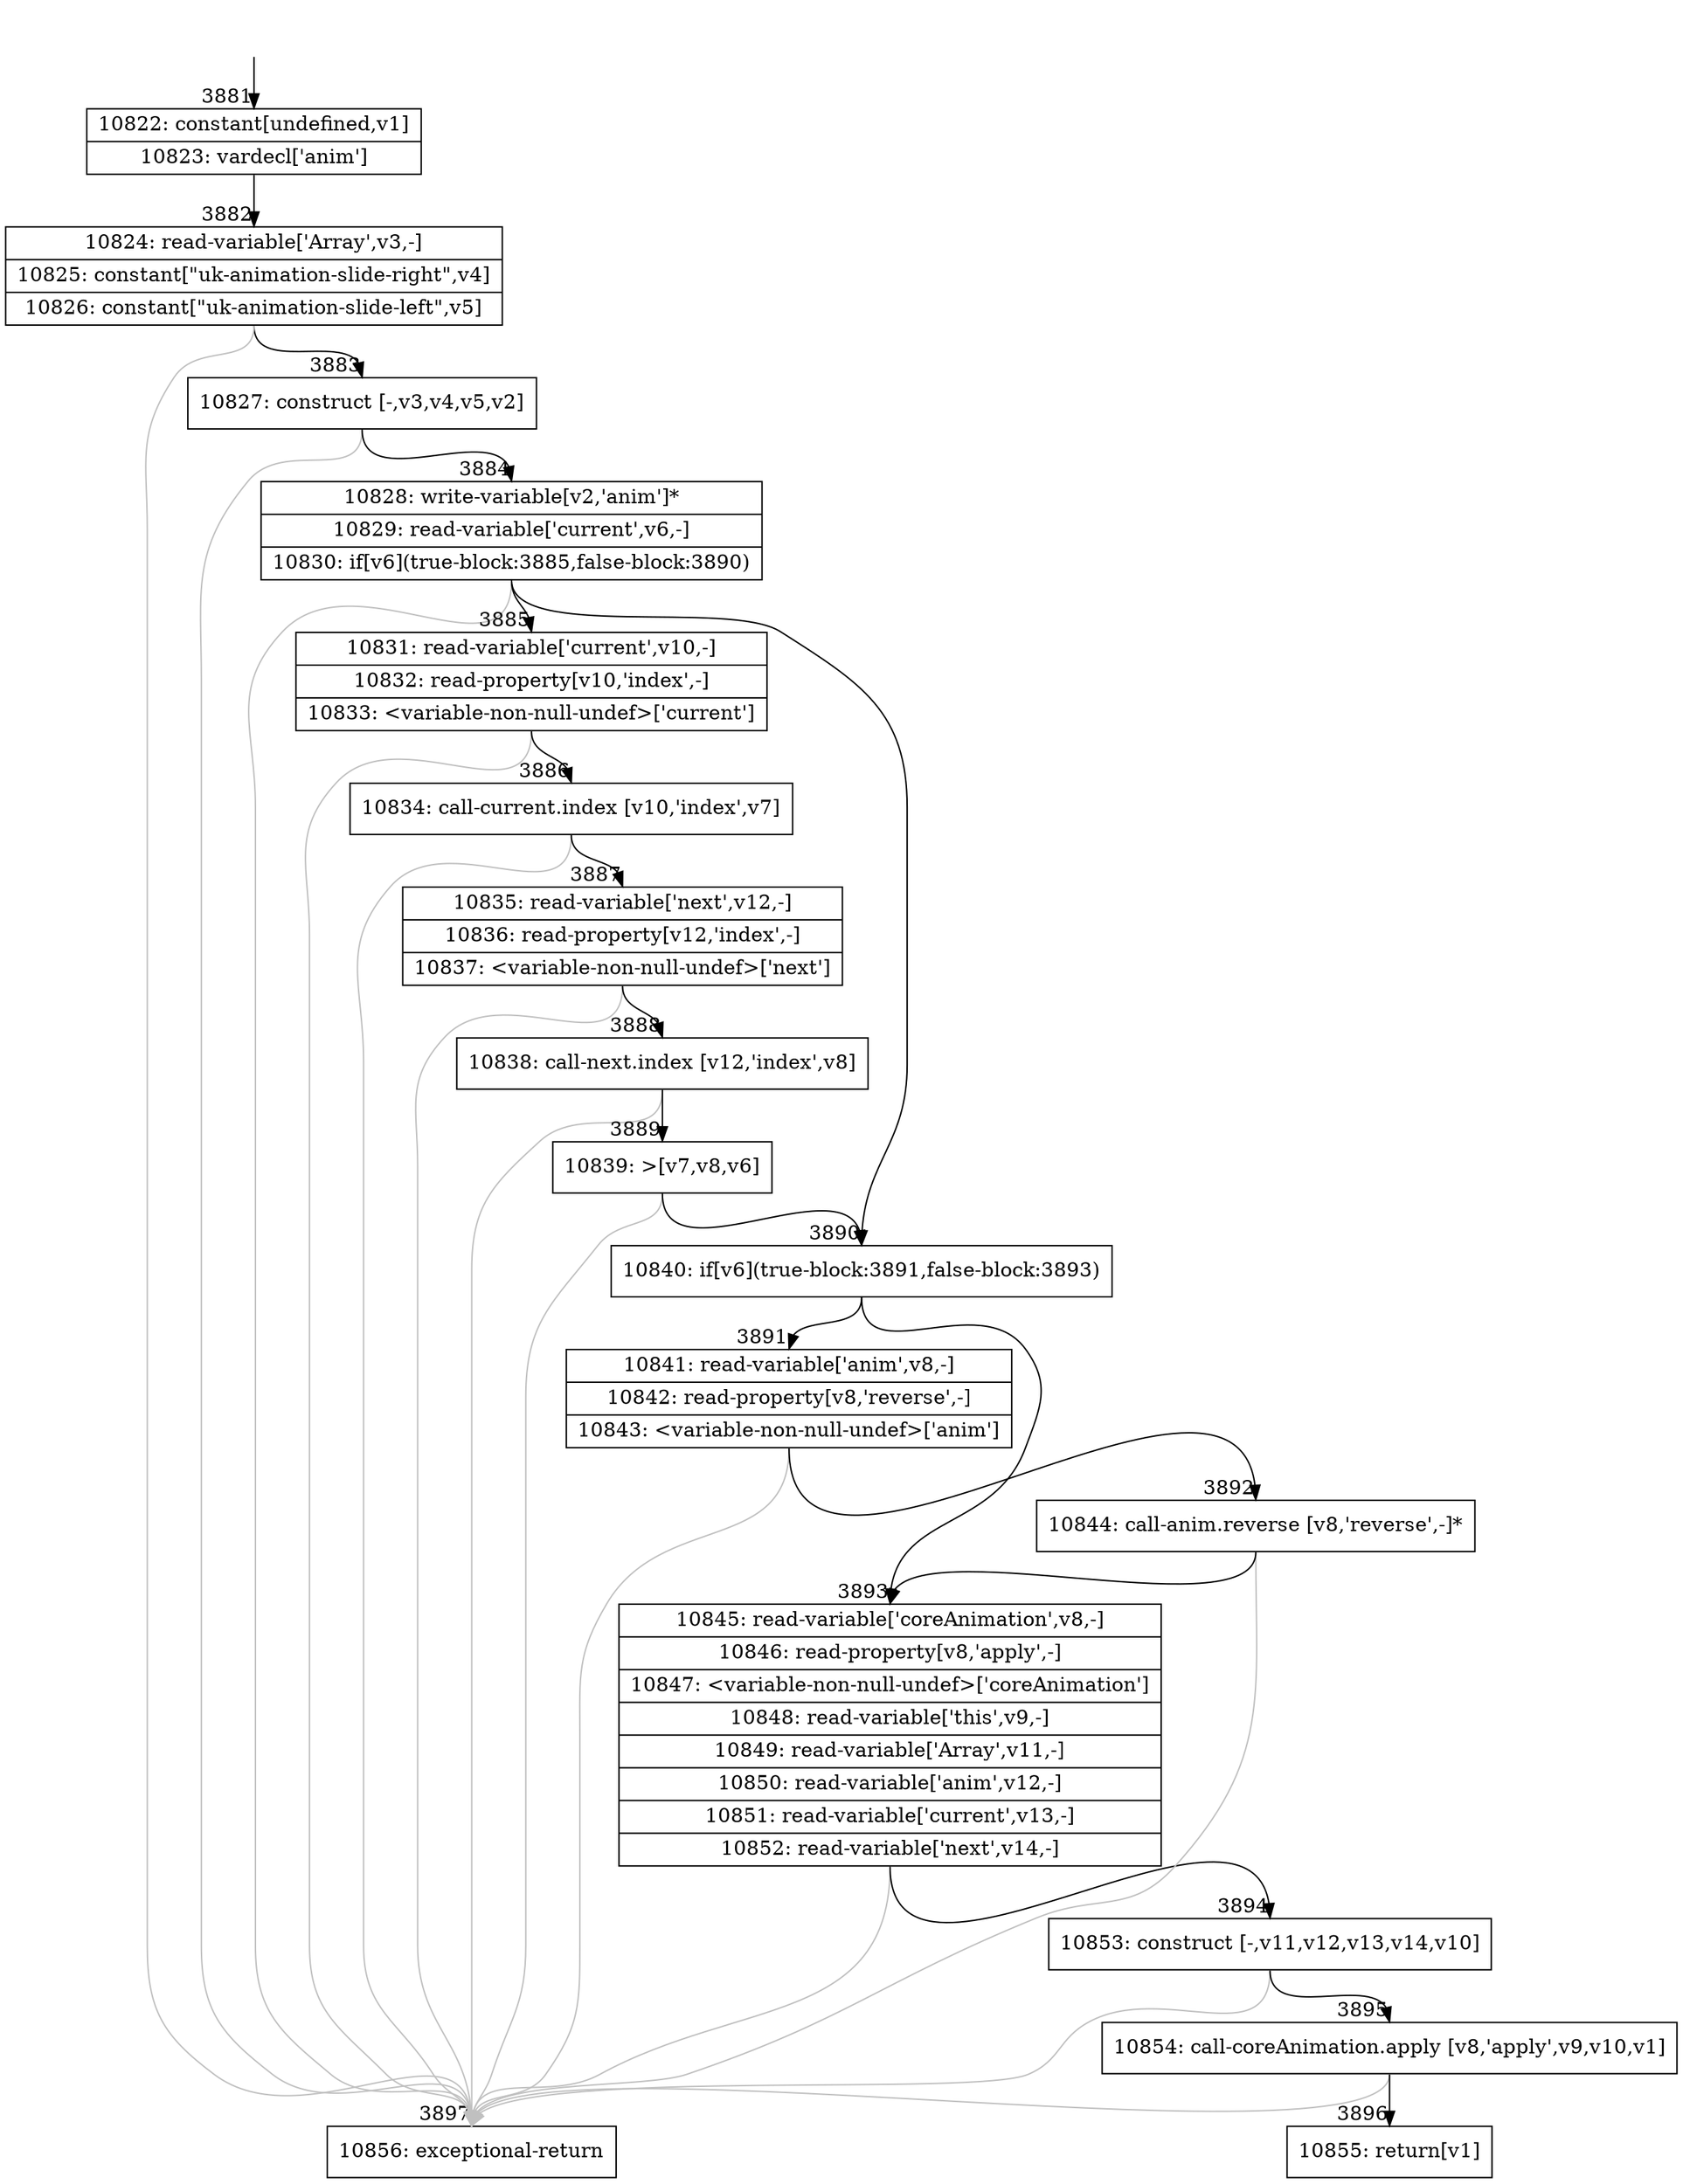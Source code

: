 digraph {
rankdir="TD"
BB_entry290[shape=none,label=""];
BB_entry290 -> BB3881 [tailport=s, headport=n, headlabel="    3881"]
BB3881 [shape=record label="{10822: constant[undefined,v1]|10823: vardecl['anim']}" ] 
BB3881 -> BB3882 [tailport=s, headport=n, headlabel="      3882"]
BB3882 [shape=record label="{10824: read-variable['Array',v3,-]|10825: constant[\"uk-animation-slide-right\",v4]|10826: constant[\"uk-animation-slide-left\",v5]}" ] 
BB3882 -> BB3883 [tailport=s, headport=n, headlabel="      3883"]
BB3882 -> BB3897 [tailport=s, headport=n, color=gray, headlabel="      3897"]
BB3883 [shape=record label="{10827: construct [-,v3,v4,v5,v2]}" ] 
BB3883 -> BB3884 [tailport=s, headport=n, headlabel="      3884"]
BB3883 -> BB3897 [tailport=s, headport=n, color=gray]
BB3884 [shape=record label="{10828: write-variable[v2,'anim']*|10829: read-variable['current',v6,-]|10830: if[v6](true-block:3885,false-block:3890)}" ] 
BB3884 -> BB3890 [tailport=s, headport=n, headlabel="      3890"]
BB3884 -> BB3885 [tailport=s, headport=n, headlabel="      3885"]
BB3884 -> BB3897 [tailport=s, headport=n, color=gray]
BB3885 [shape=record label="{10831: read-variable['current',v10,-]|10832: read-property[v10,'index',-]|10833: \<variable-non-null-undef\>['current']}" ] 
BB3885 -> BB3886 [tailport=s, headport=n, headlabel="      3886"]
BB3885 -> BB3897 [tailport=s, headport=n, color=gray]
BB3886 [shape=record label="{10834: call-current.index [v10,'index',v7]}" ] 
BB3886 -> BB3887 [tailport=s, headport=n, headlabel="      3887"]
BB3886 -> BB3897 [tailport=s, headport=n, color=gray]
BB3887 [shape=record label="{10835: read-variable['next',v12,-]|10836: read-property[v12,'index',-]|10837: \<variable-non-null-undef\>['next']}" ] 
BB3887 -> BB3888 [tailport=s, headport=n, headlabel="      3888"]
BB3887 -> BB3897 [tailport=s, headport=n, color=gray]
BB3888 [shape=record label="{10838: call-next.index [v12,'index',v8]}" ] 
BB3888 -> BB3889 [tailport=s, headport=n, headlabel="      3889"]
BB3888 -> BB3897 [tailport=s, headport=n, color=gray]
BB3889 [shape=record label="{10839: \>[v7,v8,v6]}" ] 
BB3889 -> BB3890 [tailport=s, headport=n]
BB3889 -> BB3897 [tailport=s, headport=n, color=gray]
BB3890 [shape=record label="{10840: if[v6](true-block:3891,false-block:3893)}" ] 
BB3890 -> BB3891 [tailport=s, headport=n, headlabel="      3891"]
BB3890 -> BB3893 [tailport=s, headport=n, headlabel="      3893"]
BB3891 [shape=record label="{10841: read-variable['anim',v8,-]|10842: read-property[v8,'reverse',-]|10843: \<variable-non-null-undef\>['anim']}" ] 
BB3891 -> BB3892 [tailport=s, headport=n, headlabel="      3892"]
BB3891 -> BB3897 [tailport=s, headport=n, color=gray]
BB3892 [shape=record label="{10844: call-anim.reverse [v8,'reverse',-]*}" ] 
BB3892 -> BB3893 [tailport=s, headport=n]
BB3892 -> BB3897 [tailport=s, headport=n, color=gray]
BB3893 [shape=record label="{10845: read-variable['coreAnimation',v8,-]|10846: read-property[v8,'apply',-]|10847: \<variable-non-null-undef\>['coreAnimation']|10848: read-variable['this',v9,-]|10849: read-variable['Array',v11,-]|10850: read-variable['anim',v12,-]|10851: read-variable['current',v13,-]|10852: read-variable['next',v14,-]}" ] 
BB3893 -> BB3894 [tailport=s, headport=n, headlabel="      3894"]
BB3893 -> BB3897 [tailport=s, headport=n, color=gray]
BB3894 [shape=record label="{10853: construct [-,v11,v12,v13,v14,v10]}" ] 
BB3894 -> BB3895 [tailport=s, headport=n, headlabel="      3895"]
BB3894 -> BB3897 [tailport=s, headport=n, color=gray]
BB3895 [shape=record label="{10854: call-coreAnimation.apply [v8,'apply',v9,v10,v1]}" ] 
BB3895 -> BB3896 [tailport=s, headport=n, headlabel="      3896"]
BB3895 -> BB3897 [tailport=s, headport=n, color=gray]
BB3896 [shape=record label="{10855: return[v1]}" ] 
BB3897 [shape=record label="{10856: exceptional-return}" ] 
//#$~ 2978
}
